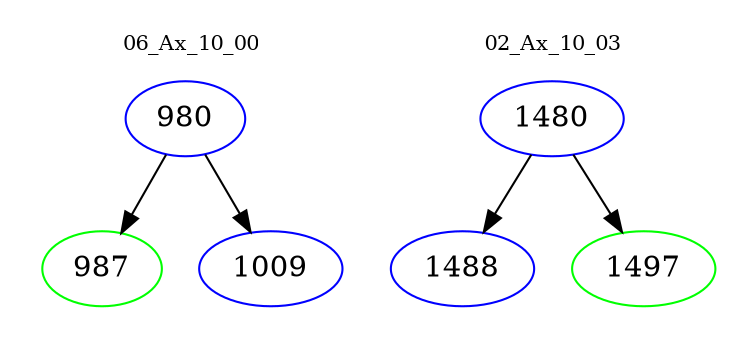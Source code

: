 digraph{
subgraph cluster_0 {
color = white
label = "06_Ax_10_00";
fontsize=10;
T0_980 [label="980", color="blue"]
T0_980 -> T0_987 [color="black"]
T0_987 [label="987", color="green"]
T0_980 -> T0_1009 [color="black"]
T0_1009 [label="1009", color="blue"]
}
subgraph cluster_1 {
color = white
label = "02_Ax_10_03";
fontsize=10;
T1_1480 [label="1480", color="blue"]
T1_1480 -> T1_1488 [color="black"]
T1_1488 [label="1488", color="blue"]
T1_1480 -> T1_1497 [color="black"]
T1_1497 [label="1497", color="green"]
}
}
